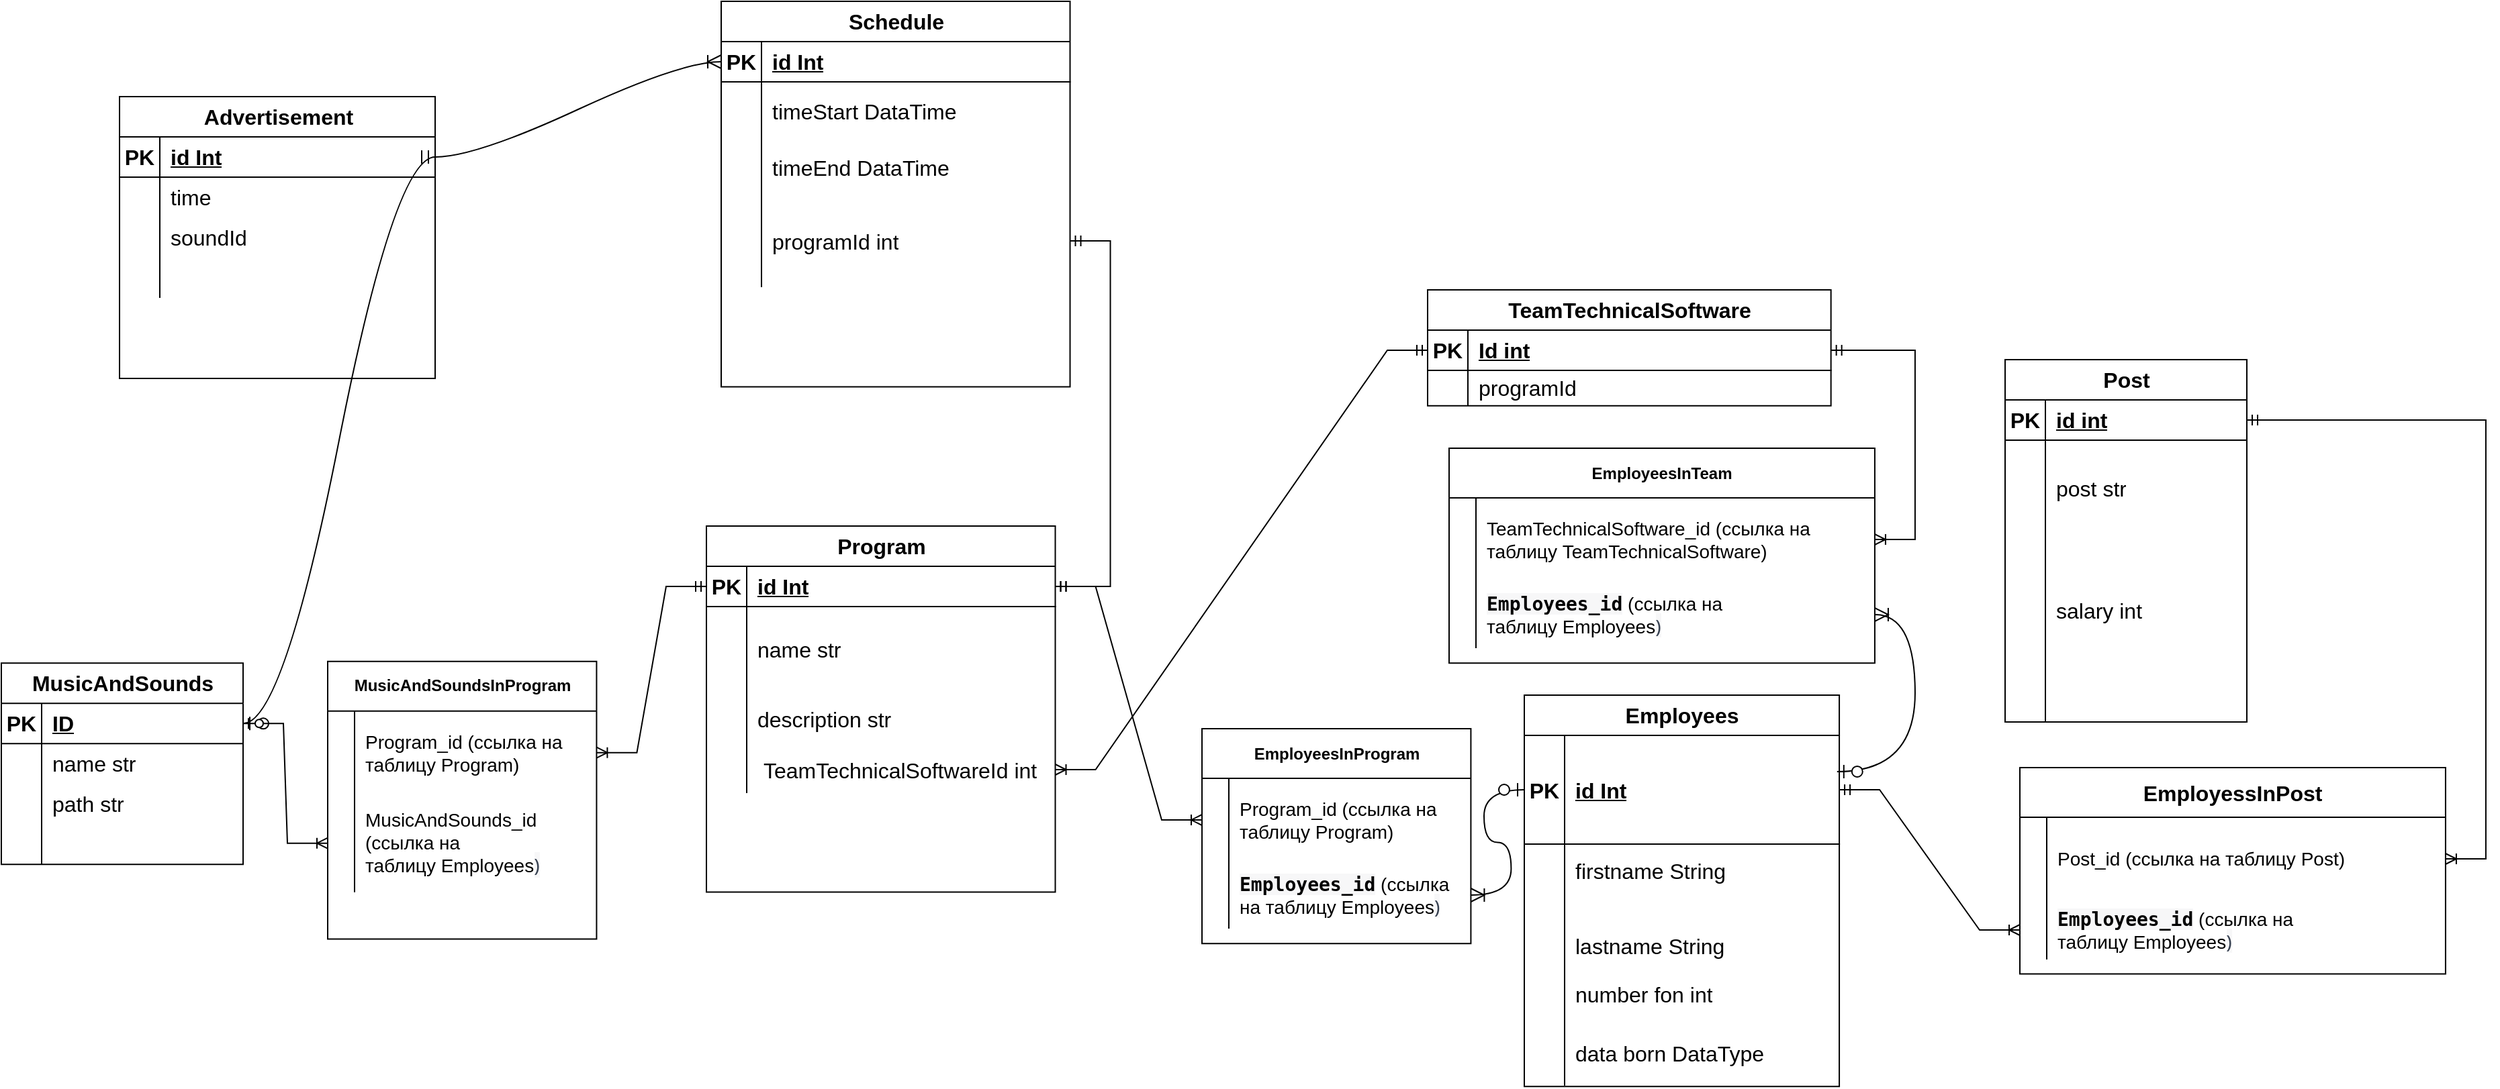<mxfile version="22.0.5" type="device">
  <diagram name="Страница — 1" id="Y6GEWcHp9kSYobXCl7wp">
    <mxGraphModel dx="3978" dy="1558" grid="0" gridSize="10" guides="1" tooltips="1" connect="1" arrows="1" fold="1" page="0" pageScale="1" pageWidth="827" pageHeight="1169" math="0" shadow="0">
      <root>
        <mxCell id="0" />
        <mxCell id="1" parent="0" />
        <mxCell id="WTXbPh3IcF4Nutv3do0K-14" value="Post" style="shape=table;startSize=30;container=1;collapsible=1;childLayout=tableLayout;fixedRows=1;rowLines=0;fontStyle=1;align=center;resizeLast=1;html=1;fontSize=16;" parent="1" vertex="1">
          <mxGeometry x="83" y="199" width="180" height="270" as="geometry" />
        </mxCell>
        <mxCell id="WTXbPh3IcF4Nutv3do0K-15" value="" style="shape=tableRow;horizontal=0;startSize=0;swimlaneHead=0;swimlaneBody=0;fillColor=none;collapsible=0;dropTarget=0;points=[[0,0.5],[1,0.5]];portConstraint=eastwest;top=0;left=0;right=0;bottom=1;fontSize=16;" parent="WTXbPh3IcF4Nutv3do0K-14" vertex="1">
          <mxGeometry y="30" width="180" height="30" as="geometry" />
        </mxCell>
        <mxCell id="WTXbPh3IcF4Nutv3do0K-16" value="PK" style="shape=partialRectangle;connectable=0;fillColor=none;top=0;left=0;bottom=0;right=0;fontStyle=1;overflow=hidden;whiteSpace=wrap;html=1;fontSize=16;" parent="WTXbPh3IcF4Nutv3do0K-15" vertex="1">
          <mxGeometry width="30" height="30" as="geometry">
            <mxRectangle width="30" height="30" as="alternateBounds" />
          </mxGeometry>
        </mxCell>
        <mxCell id="WTXbPh3IcF4Nutv3do0K-17" value="id int" style="shape=partialRectangle;connectable=0;fillColor=none;top=0;left=0;bottom=0;right=0;align=left;spacingLeft=6;fontStyle=5;overflow=hidden;whiteSpace=wrap;html=1;fontSize=16;" parent="WTXbPh3IcF4Nutv3do0K-15" vertex="1">
          <mxGeometry x="30" width="150" height="30" as="geometry">
            <mxRectangle width="150" height="30" as="alternateBounds" />
          </mxGeometry>
        </mxCell>
        <mxCell id="WTXbPh3IcF4Nutv3do0K-18" value="" style="shape=tableRow;horizontal=0;startSize=0;swimlaneHead=0;swimlaneBody=0;fillColor=none;collapsible=0;dropTarget=0;points=[[0,0.5],[1,0.5]];portConstraint=eastwest;top=0;left=0;right=0;bottom=0;fontSize=16;" parent="WTXbPh3IcF4Nutv3do0K-14" vertex="1">
          <mxGeometry y="60" width="180" height="71" as="geometry" />
        </mxCell>
        <mxCell id="WTXbPh3IcF4Nutv3do0K-19" value="" style="shape=partialRectangle;connectable=0;fillColor=none;top=0;left=0;bottom=0;right=0;editable=1;overflow=hidden;whiteSpace=wrap;html=1;fontSize=16;" parent="WTXbPh3IcF4Nutv3do0K-18" vertex="1">
          <mxGeometry width="30" height="71" as="geometry">
            <mxRectangle width="30" height="71" as="alternateBounds" />
          </mxGeometry>
        </mxCell>
        <mxCell id="WTXbPh3IcF4Nutv3do0K-20" value="post str" style="shape=partialRectangle;connectable=0;fillColor=none;top=0;left=0;bottom=0;right=0;align=left;spacingLeft=6;overflow=hidden;whiteSpace=wrap;html=1;fontSize=16;" parent="WTXbPh3IcF4Nutv3do0K-18" vertex="1">
          <mxGeometry x="30" width="150" height="71" as="geometry">
            <mxRectangle width="150" height="71" as="alternateBounds" />
          </mxGeometry>
        </mxCell>
        <mxCell id="WTXbPh3IcF4Nutv3do0K-21" value="" style="shape=tableRow;horizontal=0;startSize=0;swimlaneHead=0;swimlaneBody=0;fillColor=none;collapsible=0;dropTarget=0;points=[[0,0.5],[1,0.5]];portConstraint=eastwest;top=0;left=0;right=0;bottom=0;fontSize=16;" parent="WTXbPh3IcF4Nutv3do0K-14" vertex="1">
          <mxGeometry y="131" width="180" height="112" as="geometry" />
        </mxCell>
        <mxCell id="WTXbPh3IcF4Nutv3do0K-22" value="" style="shape=partialRectangle;connectable=0;fillColor=none;top=0;left=0;bottom=0;right=0;editable=1;overflow=hidden;whiteSpace=wrap;html=1;fontSize=16;" parent="WTXbPh3IcF4Nutv3do0K-21" vertex="1">
          <mxGeometry width="30" height="112" as="geometry">
            <mxRectangle width="30" height="112" as="alternateBounds" />
          </mxGeometry>
        </mxCell>
        <mxCell id="WTXbPh3IcF4Nutv3do0K-23" value="salary int" style="shape=partialRectangle;connectable=0;fillColor=none;top=0;left=0;bottom=0;right=0;align=left;spacingLeft=6;overflow=hidden;whiteSpace=wrap;html=1;fontSize=16;" parent="WTXbPh3IcF4Nutv3do0K-21" vertex="1">
          <mxGeometry x="30" width="150" height="112" as="geometry">
            <mxRectangle width="150" height="112" as="alternateBounds" />
          </mxGeometry>
        </mxCell>
        <mxCell id="Z0OJt2sees7Y0_J9cBuP-9" value="" style="shape=tableRow;horizontal=0;startSize=0;swimlaneHead=0;swimlaneBody=0;fillColor=none;collapsible=0;dropTarget=0;points=[[0,0.5],[1,0.5]];portConstraint=eastwest;top=0;left=0;right=0;bottom=0;fontSize=16;" vertex="1" parent="WTXbPh3IcF4Nutv3do0K-14">
          <mxGeometry y="243" width="180" height="27" as="geometry" />
        </mxCell>
        <mxCell id="Z0OJt2sees7Y0_J9cBuP-10" value="" style="shape=partialRectangle;connectable=0;fillColor=none;top=0;left=0;bottom=0;right=0;editable=1;overflow=hidden;whiteSpace=wrap;html=1;fontSize=16;" vertex="1" parent="Z0OJt2sees7Y0_J9cBuP-9">
          <mxGeometry width="30" height="27" as="geometry">
            <mxRectangle width="30" height="27" as="alternateBounds" />
          </mxGeometry>
        </mxCell>
        <mxCell id="Z0OJt2sees7Y0_J9cBuP-11" value="" style="shape=partialRectangle;connectable=0;fillColor=none;top=0;left=0;bottom=0;right=0;align=left;spacingLeft=6;overflow=hidden;whiteSpace=wrap;html=1;fontSize=16;" vertex="1" parent="Z0OJt2sees7Y0_J9cBuP-9">
          <mxGeometry x="30" width="150" height="27" as="geometry">
            <mxRectangle width="150" height="27" as="alternateBounds" />
          </mxGeometry>
        </mxCell>
        <mxCell id="WTXbPh3IcF4Nutv3do0K-31" value="Program" style="shape=table;startSize=30;container=1;collapsible=1;childLayout=tableLayout;fixedRows=1;rowLines=0;fontStyle=1;align=center;resizeLast=1;html=1;fontSize=16;" parent="1" vertex="1">
          <mxGeometry x="-884" y="323" width="259.759" height="272.811" as="geometry" />
        </mxCell>
        <mxCell id="WTXbPh3IcF4Nutv3do0K-32" value="" style="shape=tableRow;horizontal=0;startSize=0;swimlaneHead=0;swimlaneBody=0;fillColor=none;collapsible=0;dropTarget=0;points=[[0,0.5],[1,0.5]];portConstraint=eastwest;top=0;left=0;right=0;bottom=1;fontSize=16;" parent="WTXbPh3IcF4Nutv3do0K-31" vertex="1">
          <mxGeometry y="30" width="259.759" height="30" as="geometry" />
        </mxCell>
        <mxCell id="WTXbPh3IcF4Nutv3do0K-33" value="PK" style="shape=partialRectangle;connectable=0;fillColor=none;top=0;left=0;bottom=0;right=0;fontStyle=1;overflow=hidden;whiteSpace=wrap;html=1;fontSize=16;" parent="WTXbPh3IcF4Nutv3do0K-32" vertex="1">
          <mxGeometry width="30" height="30" as="geometry">
            <mxRectangle width="30" height="30" as="alternateBounds" />
          </mxGeometry>
        </mxCell>
        <mxCell id="WTXbPh3IcF4Nutv3do0K-34" value="id Int" style="shape=partialRectangle;connectable=0;fillColor=none;top=0;left=0;bottom=0;right=0;align=left;spacingLeft=6;fontStyle=5;overflow=hidden;whiteSpace=wrap;html=1;fontSize=16;" parent="WTXbPh3IcF4Nutv3do0K-32" vertex="1">
          <mxGeometry x="30" width="229.759" height="30" as="geometry">
            <mxRectangle width="229.759" height="30" as="alternateBounds" />
          </mxGeometry>
        </mxCell>
        <mxCell id="WTXbPh3IcF4Nutv3do0K-38" value="" style="shape=tableRow;horizontal=0;startSize=0;swimlaneHead=0;swimlaneBody=0;fillColor=none;collapsible=0;dropTarget=0;points=[[0,0.5],[1,0.5]];portConstraint=eastwest;top=0;left=0;right=0;bottom=0;fontSize=16;" parent="WTXbPh3IcF4Nutv3do0K-31" vertex="1">
          <mxGeometry y="60" width="259.759" height="63" as="geometry" />
        </mxCell>
        <mxCell id="WTXbPh3IcF4Nutv3do0K-39" value="" style="shape=partialRectangle;connectable=0;fillColor=none;top=0;left=0;bottom=0;right=0;editable=1;overflow=hidden;whiteSpace=wrap;html=1;fontSize=16;" parent="WTXbPh3IcF4Nutv3do0K-38" vertex="1">
          <mxGeometry width="30" height="63" as="geometry">
            <mxRectangle width="30" height="63" as="alternateBounds" />
          </mxGeometry>
        </mxCell>
        <mxCell id="WTXbPh3IcF4Nutv3do0K-40" value="name str" style="shape=partialRectangle;connectable=0;fillColor=none;top=0;left=0;bottom=0;right=0;align=left;spacingLeft=6;overflow=hidden;whiteSpace=wrap;html=1;fontSize=16;" parent="WTXbPh3IcF4Nutv3do0K-38" vertex="1">
          <mxGeometry x="30" width="229.759" height="63" as="geometry">
            <mxRectangle width="229.759" height="63" as="alternateBounds" />
          </mxGeometry>
        </mxCell>
        <mxCell id="WTXbPh3IcF4Nutv3do0K-126" value="" style="shape=tableRow;horizontal=0;startSize=0;swimlaneHead=0;swimlaneBody=0;fillColor=none;collapsible=0;dropTarget=0;points=[[0,0.5],[1,0.5]];portConstraint=eastwest;top=0;left=0;right=0;bottom=0;fontSize=16;" parent="WTXbPh3IcF4Nutv3do0K-31" vertex="1">
          <mxGeometry y="123" width="259.759" height="41" as="geometry" />
        </mxCell>
        <mxCell id="WTXbPh3IcF4Nutv3do0K-127" value="" style="shape=partialRectangle;connectable=0;fillColor=none;top=0;left=0;bottom=0;right=0;editable=1;overflow=hidden;whiteSpace=wrap;html=1;fontSize=16;" parent="WTXbPh3IcF4Nutv3do0K-126" vertex="1">
          <mxGeometry width="30" height="41" as="geometry">
            <mxRectangle width="30" height="41" as="alternateBounds" />
          </mxGeometry>
        </mxCell>
        <mxCell id="WTXbPh3IcF4Nutv3do0K-128" value="description str" style="shape=partialRectangle;connectable=0;fillColor=none;top=0;left=0;bottom=0;right=0;align=left;spacingLeft=6;overflow=hidden;whiteSpace=wrap;html=1;fontSize=16;" parent="WTXbPh3IcF4Nutv3do0K-126" vertex="1">
          <mxGeometry x="30" width="229.759" height="41" as="geometry">
            <mxRectangle width="229.759" height="41" as="alternateBounds" />
          </mxGeometry>
        </mxCell>
        <mxCell id="WTXbPh3IcF4Nutv3do0K-314" value="" style="shape=tableRow;horizontal=0;startSize=0;swimlaneHead=0;swimlaneBody=0;fillColor=none;collapsible=0;dropTarget=0;points=[[0,0.5],[1,0.5]];portConstraint=eastwest;top=0;left=0;right=0;bottom=0;fontSize=16;" parent="WTXbPh3IcF4Nutv3do0K-31" vertex="1">
          <mxGeometry y="164" width="259.759" height="35" as="geometry" />
        </mxCell>
        <mxCell id="WTXbPh3IcF4Nutv3do0K-315" value="" style="shape=partialRectangle;connectable=0;fillColor=none;top=0;left=0;bottom=0;right=0;editable=1;overflow=hidden;whiteSpace=wrap;html=1;fontSize=16;" parent="WTXbPh3IcF4Nutv3do0K-314" vertex="1">
          <mxGeometry width="30" height="35" as="geometry">
            <mxRectangle width="30" height="35" as="alternateBounds" />
          </mxGeometry>
        </mxCell>
        <mxCell id="WTXbPh3IcF4Nutv3do0K-316" value="&amp;nbsp;TeamTechnicalSoftwareId int" style="shape=partialRectangle;connectable=0;fillColor=none;top=0;left=0;bottom=0;right=0;align=left;spacingLeft=6;overflow=hidden;whiteSpace=wrap;html=1;fontSize=16;" parent="WTXbPh3IcF4Nutv3do0K-314" vertex="1">
          <mxGeometry x="30" width="229.759" height="35" as="geometry">
            <mxRectangle width="229.759" height="35" as="alternateBounds" />
          </mxGeometry>
        </mxCell>
        <mxCell id="WTXbPh3IcF4Nutv3do0K-129" value="Employees" style="shape=table;startSize=30;container=1;collapsible=1;childLayout=tableLayout;fixedRows=1;rowLines=0;fontStyle=1;align=center;resizeLast=1;html=1;fontSize=16;" parent="1" vertex="1">
          <mxGeometry x="-275" y="449" width="234.542" height="291.681" as="geometry" />
        </mxCell>
        <mxCell id="WTXbPh3IcF4Nutv3do0K-130" value="" style="shape=tableRow;horizontal=0;startSize=0;swimlaneHead=0;swimlaneBody=0;fillColor=none;collapsible=0;dropTarget=0;points=[[0,0.5],[1,0.5]];portConstraint=eastwest;top=0;left=0;right=0;bottom=1;fontSize=16;" parent="WTXbPh3IcF4Nutv3do0K-129" vertex="1">
          <mxGeometry y="30" width="234.542" height="81" as="geometry" />
        </mxCell>
        <mxCell id="WTXbPh3IcF4Nutv3do0K-131" value="PK" style="shape=partialRectangle;connectable=0;fillColor=none;top=0;left=0;bottom=0;right=0;fontStyle=1;overflow=hidden;whiteSpace=wrap;html=1;fontSize=16;" parent="WTXbPh3IcF4Nutv3do0K-130" vertex="1">
          <mxGeometry width="30" height="81" as="geometry">
            <mxRectangle width="30" height="81" as="alternateBounds" />
          </mxGeometry>
        </mxCell>
        <mxCell id="WTXbPh3IcF4Nutv3do0K-132" value="id Int" style="shape=partialRectangle;connectable=0;fillColor=none;top=0;left=0;bottom=0;right=0;align=left;spacingLeft=6;fontStyle=5;overflow=hidden;whiteSpace=wrap;html=1;fontSize=16;" parent="WTXbPh3IcF4Nutv3do0K-130" vertex="1">
          <mxGeometry x="30" width="204.542" height="81" as="geometry">
            <mxRectangle width="204.542" height="81" as="alternateBounds" />
          </mxGeometry>
        </mxCell>
        <mxCell id="WTXbPh3IcF4Nutv3do0K-133" value="" style="shape=tableRow;horizontal=0;startSize=0;swimlaneHead=0;swimlaneBody=0;fillColor=none;collapsible=0;dropTarget=0;points=[[0,0.5],[1,0.5]];portConstraint=eastwest;top=0;left=0;right=0;bottom=0;fontSize=16;" parent="WTXbPh3IcF4Nutv3do0K-129" vertex="1">
          <mxGeometry y="111" width="234.542" height="40" as="geometry" />
        </mxCell>
        <mxCell id="WTXbPh3IcF4Nutv3do0K-134" value="" style="shape=partialRectangle;connectable=0;fillColor=none;top=0;left=0;bottom=0;right=0;editable=1;overflow=hidden;whiteSpace=wrap;html=1;fontSize=16;" parent="WTXbPh3IcF4Nutv3do0K-133" vertex="1">
          <mxGeometry width="30" height="40" as="geometry">
            <mxRectangle width="30" height="40" as="alternateBounds" />
          </mxGeometry>
        </mxCell>
        <mxCell id="WTXbPh3IcF4Nutv3do0K-135" value="firstname String" style="shape=partialRectangle;connectable=0;fillColor=none;top=0;left=0;bottom=0;right=0;align=left;spacingLeft=6;overflow=hidden;whiteSpace=wrap;html=1;fontSize=16;" parent="WTXbPh3IcF4Nutv3do0K-133" vertex="1">
          <mxGeometry x="30" width="204.542" height="40" as="geometry">
            <mxRectangle width="204.542" height="40" as="alternateBounds" />
          </mxGeometry>
        </mxCell>
        <mxCell id="WTXbPh3IcF4Nutv3do0K-139" value="" style="shape=tableRow;horizontal=0;startSize=0;swimlaneHead=0;swimlaneBody=0;fillColor=none;collapsible=0;dropTarget=0;points=[[0,0.5],[1,0.5]];portConstraint=eastwest;top=0;left=0;right=0;bottom=0;fontSize=16;" parent="WTXbPh3IcF4Nutv3do0K-129" vertex="1">
          <mxGeometry y="151" width="234.542" height="52" as="geometry" />
        </mxCell>
        <mxCell id="WTXbPh3IcF4Nutv3do0K-140" value="" style="shape=partialRectangle;connectable=0;fillColor=none;top=0;left=0;bottom=0;right=0;editable=1;overflow=hidden;whiteSpace=wrap;html=1;fontSize=16;" parent="WTXbPh3IcF4Nutv3do0K-139" vertex="1">
          <mxGeometry width="30" height="52" as="geometry">
            <mxRectangle width="30" height="52" as="alternateBounds" />
          </mxGeometry>
        </mxCell>
        <mxCell id="WTXbPh3IcF4Nutv3do0K-141" value="&lt;br&gt;&lt;span style=&quot;color: rgb(0, 0, 0); font-family: Helvetica; font-size: 16px; font-style: normal; font-variant-ligatures: normal; font-variant-caps: normal; font-weight: 400; letter-spacing: normal; orphans: 2; text-align: left; text-indent: 0px; text-transform: none; widows: 2; word-spacing: 0px; -webkit-text-stroke-width: 0px; background-color: rgb(255, 255, 255); text-decoration-thickness: initial; text-decoration-style: initial; text-decoration-color: initial; float: none; display: inline !important;&quot;&gt;lastname&amp;nbsp;&lt;/span&gt;String&lt;br&gt;" style="shape=partialRectangle;connectable=0;fillColor=none;top=0;left=0;bottom=0;right=0;align=left;spacingLeft=6;overflow=hidden;whiteSpace=wrap;html=1;fontSize=16;" parent="WTXbPh3IcF4Nutv3do0K-139" vertex="1">
          <mxGeometry x="30" width="204.542" height="52" as="geometry">
            <mxRectangle width="204.542" height="52" as="alternateBounds" />
          </mxGeometry>
        </mxCell>
        <mxCell id="Z0OJt2sees7Y0_J9cBuP-86" value="" style="shape=tableRow;horizontal=0;startSize=0;swimlaneHead=0;swimlaneBody=0;fillColor=none;collapsible=0;dropTarget=0;points=[[0,0.5],[1,0.5]];portConstraint=eastwest;top=0;left=0;right=0;bottom=0;fontSize=16;" vertex="1" parent="WTXbPh3IcF4Nutv3do0K-129">
          <mxGeometry y="203" width="234.542" height="40" as="geometry" />
        </mxCell>
        <mxCell id="Z0OJt2sees7Y0_J9cBuP-87" value="" style="shape=partialRectangle;connectable=0;fillColor=none;top=0;left=0;bottom=0;right=0;editable=1;overflow=hidden;whiteSpace=wrap;html=1;fontSize=16;" vertex="1" parent="Z0OJt2sees7Y0_J9cBuP-86">
          <mxGeometry width="30" height="40" as="geometry">
            <mxRectangle width="30" height="40" as="alternateBounds" />
          </mxGeometry>
        </mxCell>
        <mxCell id="Z0OJt2sees7Y0_J9cBuP-88" value="number fon int" style="shape=partialRectangle;connectable=0;fillColor=none;top=0;left=0;bottom=0;right=0;align=left;spacingLeft=6;overflow=hidden;whiteSpace=wrap;html=1;fontSize=16;" vertex="1" parent="Z0OJt2sees7Y0_J9cBuP-86">
          <mxGeometry x="30" width="204.542" height="40" as="geometry">
            <mxRectangle width="204.542" height="40" as="alternateBounds" />
          </mxGeometry>
        </mxCell>
        <mxCell id="Z0OJt2sees7Y0_J9cBuP-89" value="" style="shape=tableRow;horizontal=0;startSize=0;swimlaneHead=0;swimlaneBody=0;fillColor=none;collapsible=0;dropTarget=0;points=[[0,0.5],[1,0.5]];portConstraint=eastwest;top=0;left=0;right=0;bottom=0;fontSize=16;" vertex="1" parent="WTXbPh3IcF4Nutv3do0K-129">
          <mxGeometry y="243" width="234.542" height="48" as="geometry" />
        </mxCell>
        <mxCell id="Z0OJt2sees7Y0_J9cBuP-90" value="" style="shape=partialRectangle;connectable=0;fillColor=none;top=0;left=0;bottom=0;right=0;editable=1;overflow=hidden;whiteSpace=wrap;html=1;fontSize=16;" vertex="1" parent="Z0OJt2sees7Y0_J9cBuP-89">
          <mxGeometry width="30" height="48" as="geometry">
            <mxRectangle width="30" height="48" as="alternateBounds" />
          </mxGeometry>
        </mxCell>
        <mxCell id="Z0OJt2sees7Y0_J9cBuP-91" value="data born DataType" style="shape=partialRectangle;connectable=0;fillColor=none;top=0;left=0;bottom=0;right=0;align=left;spacingLeft=6;overflow=hidden;whiteSpace=wrap;html=1;fontSize=16;" vertex="1" parent="Z0OJt2sees7Y0_J9cBuP-89">
          <mxGeometry x="30" width="204.542" height="48" as="geometry">
            <mxRectangle width="204.542" height="48" as="alternateBounds" />
          </mxGeometry>
        </mxCell>
        <mxCell id="WTXbPh3IcF4Nutv3do0K-144" value="MusicAndSounds" style="shape=table;startSize=30;container=1;collapsible=1;childLayout=tableLayout;fixedRows=1;rowLines=0;fontStyle=1;align=center;resizeLast=1;html=1;fontSize=16;" parent="1" vertex="1">
          <mxGeometry x="-1409" y="425.15" width="180" height="150" as="geometry" />
        </mxCell>
        <mxCell id="WTXbPh3IcF4Nutv3do0K-145" value="" style="shape=tableRow;horizontal=0;startSize=0;swimlaneHead=0;swimlaneBody=0;fillColor=none;collapsible=0;dropTarget=0;points=[[0,0.5],[1,0.5]];portConstraint=eastwest;top=0;left=0;right=0;bottom=1;fontSize=16;" parent="WTXbPh3IcF4Nutv3do0K-144" vertex="1">
          <mxGeometry y="30" width="180" height="30" as="geometry" />
        </mxCell>
        <mxCell id="WTXbPh3IcF4Nutv3do0K-146" value="PK" style="shape=partialRectangle;connectable=0;fillColor=none;top=0;left=0;bottom=0;right=0;fontStyle=1;overflow=hidden;whiteSpace=wrap;html=1;fontSize=16;" parent="WTXbPh3IcF4Nutv3do0K-145" vertex="1">
          <mxGeometry width="30" height="30" as="geometry">
            <mxRectangle width="30" height="30" as="alternateBounds" />
          </mxGeometry>
        </mxCell>
        <mxCell id="WTXbPh3IcF4Nutv3do0K-147" value="ID" style="shape=partialRectangle;connectable=0;fillColor=none;top=0;left=0;bottom=0;right=0;align=left;spacingLeft=6;fontStyle=5;overflow=hidden;whiteSpace=wrap;html=1;fontSize=16;" parent="WTXbPh3IcF4Nutv3do0K-145" vertex="1">
          <mxGeometry x="30" width="150" height="30" as="geometry">
            <mxRectangle width="150" height="30" as="alternateBounds" />
          </mxGeometry>
        </mxCell>
        <mxCell id="WTXbPh3IcF4Nutv3do0K-148" value="" style="shape=tableRow;horizontal=0;startSize=0;swimlaneHead=0;swimlaneBody=0;fillColor=none;collapsible=0;dropTarget=0;points=[[0,0.5],[1,0.5]];portConstraint=eastwest;top=0;left=0;right=0;bottom=0;fontSize=16;" parent="WTXbPh3IcF4Nutv3do0K-144" vertex="1">
          <mxGeometry y="60" width="180" height="30" as="geometry" />
        </mxCell>
        <mxCell id="WTXbPh3IcF4Nutv3do0K-149" value="" style="shape=partialRectangle;connectable=0;fillColor=none;top=0;left=0;bottom=0;right=0;editable=1;overflow=hidden;whiteSpace=wrap;html=1;fontSize=16;" parent="WTXbPh3IcF4Nutv3do0K-148" vertex="1">
          <mxGeometry width="30" height="30" as="geometry">
            <mxRectangle width="30" height="30" as="alternateBounds" />
          </mxGeometry>
        </mxCell>
        <mxCell id="WTXbPh3IcF4Nutv3do0K-150" value="name str" style="shape=partialRectangle;connectable=0;fillColor=none;top=0;left=0;bottom=0;right=0;align=left;spacingLeft=6;overflow=hidden;whiteSpace=wrap;html=1;fontSize=16;" parent="WTXbPh3IcF4Nutv3do0K-148" vertex="1">
          <mxGeometry x="30" width="150" height="30" as="geometry">
            <mxRectangle width="150" height="30" as="alternateBounds" />
          </mxGeometry>
        </mxCell>
        <mxCell id="WTXbPh3IcF4Nutv3do0K-151" value="" style="shape=tableRow;horizontal=0;startSize=0;swimlaneHead=0;swimlaneBody=0;fillColor=none;collapsible=0;dropTarget=0;points=[[0,0.5],[1,0.5]];portConstraint=eastwest;top=0;left=0;right=0;bottom=0;fontSize=16;" parent="WTXbPh3IcF4Nutv3do0K-144" vertex="1">
          <mxGeometry y="90" width="180" height="30" as="geometry" />
        </mxCell>
        <mxCell id="WTXbPh3IcF4Nutv3do0K-152" value="" style="shape=partialRectangle;connectable=0;fillColor=none;top=0;left=0;bottom=0;right=0;editable=1;overflow=hidden;whiteSpace=wrap;html=1;fontSize=16;" parent="WTXbPh3IcF4Nutv3do0K-151" vertex="1">
          <mxGeometry width="30" height="30" as="geometry">
            <mxRectangle width="30" height="30" as="alternateBounds" />
          </mxGeometry>
        </mxCell>
        <mxCell id="WTXbPh3IcF4Nutv3do0K-153" value="path str" style="shape=partialRectangle;connectable=0;fillColor=none;top=0;left=0;bottom=0;right=0;align=left;spacingLeft=6;overflow=hidden;whiteSpace=wrap;html=1;fontSize=16;" parent="WTXbPh3IcF4Nutv3do0K-151" vertex="1">
          <mxGeometry x="30" width="150" height="30" as="geometry">
            <mxRectangle width="150" height="30" as="alternateBounds" />
          </mxGeometry>
        </mxCell>
        <mxCell id="WTXbPh3IcF4Nutv3do0K-154" value="" style="shape=tableRow;horizontal=0;startSize=0;swimlaneHead=0;swimlaneBody=0;fillColor=none;collapsible=0;dropTarget=0;points=[[0,0.5],[1,0.5]];portConstraint=eastwest;top=0;left=0;right=0;bottom=0;fontSize=16;" parent="WTXbPh3IcF4Nutv3do0K-144" vertex="1">
          <mxGeometry y="120" width="180" height="30" as="geometry" />
        </mxCell>
        <mxCell id="WTXbPh3IcF4Nutv3do0K-155" value="" style="shape=partialRectangle;connectable=0;fillColor=none;top=0;left=0;bottom=0;right=0;editable=1;overflow=hidden;whiteSpace=wrap;html=1;fontSize=16;" parent="WTXbPh3IcF4Nutv3do0K-154" vertex="1">
          <mxGeometry width="30" height="30" as="geometry">
            <mxRectangle width="30" height="30" as="alternateBounds" />
          </mxGeometry>
        </mxCell>
        <mxCell id="WTXbPh3IcF4Nutv3do0K-156" value="" style="shape=partialRectangle;connectable=0;fillColor=none;top=0;left=0;bottom=0;right=0;align=left;spacingLeft=6;overflow=hidden;whiteSpace=wrap;html=1;fontSize=16;" parent="WTXbPh3IcF4Nutv3do0K-154" vertex="1">
          <mxGeometry x="30" width="150" height="30" as="geometry">
            <mxRectangle width="150" height="30" as="alternateBounds" />
          </mxGeometry>
        </mxCell>
        <mxCell id="WTXbPh3IcF4Nutv3do0K-202" value="Schedule" style="shape=table;startSize=30;container=1;collapsible=1;childLayout=tableLayout;fixedRows=1;rowLines=0;fontStyle=1;align=center;resizeLast=1;html=1;fontSize=16;" parent="1" vertex="1">
          <mxGeometry x="-873" y="-68" width="259.759" height="287.278" as="geometry" />
        </mxCell>
        <mxCell id="WTXbPh3IcF4Nutv3do0K-203" value="" style="shape=tableRow;horizontal=0;startSize=0;swimlaneHead=0;swimlaneBody=0;fillColor=none;collapsible=0;dropTarget=0;points=[[0,0.5],[1,0.5]];portConstraint=eastwest;top=0;left=0;right=0;bottom=1;fontSize=16;" parent="WTXbPh3IcF4Nutv3do0K-202" vertex="1">
          <mxGeometry y="30" width="259.759" height="30" as="geometry" />
        </mxCell>
        <mxCell id="WTXbPh3IcF4Nutv3do0K-204" value="PK" style="shape=partialRectangle;connectable=0;fillColor=none;top=0;left=0;bottom=0;right=0;fontStyle=1;overflow=hidden;whiteSpace=wrap;html=1;fontSize=16;" parent="WTXbPh3IcF4Nutv3do0K-203" vertex="1">
          <mxGeometry width="30" height="30" as="geometry">
            <mxRectangle width="30" height="30" as="alternateBounds" />
          </mxGeometry>
        </mxCell>
        <mxCell id="WTXbPh3IcF4Nutv3do0K-205" value="id Int" style="shape=partialRectangle;connectable=0;fillColor=none;top=0;left=0;bottom=0;right=0;align=left;spacingLeft=6;fontStyle=5;overflow=hidden;whiteSpace=wrap;html=1;fontSize=16;" parent="WTXbPh3IcF4Nutv3do0K-203" vertex="1">
          <mxGeometry x="30" width="229.759" height="30" as="geometry">
            <mxRectangle width="229.759" height="30" as="alternateBounds" />
          </mxGeometry>
        </mxCell>
        <mxCell id="WTXbPh3IcF4Nutv3do0K-206" value="" style="shape=tableRow;horizontal=0;startSize=0;swimlaneHead=0;swimlaneBody=0;fillColor=none;collapsible=0;dropTarget=0;points=[[0,0.5],[1,0.5]];portConstraint=eastwest;top=0;left=0;right=0;bottom=0;fontSize=16;" parent="WTXbPh3IcF4Nutv3do0K-202" vertex="1">
          <mxGeometry y="60" width="259.759" height="44" as="geometry" />
        </mxCell>
        <mxCell id="WTXbPh3IcF4Nutv3do0K-207" value="" style="shape=partialRectangle;connectable=0;fillColor=none;top=0;left=0;bottom=0;right=0;editable=1;overflow=hidden;whiteSpace=wrap;html=1;fontSize=16;" parent="WTXbPh3IcF4Nutv3do0K-206" vertex="1">
          <mxGeometry width="30" height="44" as="geometry">
            <mxRectangle width="30" height="44" as="alternateBounds" />
          </mxGeometry>
        </mxCell>
        <mxCell id="WTXbPh3IcF4Nutv3do0K-208" value="timeStart DataTime" style="shape=partialRectangle;connectable=0;fillColor=none;top=0;left=0;bottom=0;right=0;align=left;spacingLeft=6;overflow=hidden;whiteSpace=wrap;html=1;fontSize=16;" parent="WTXbPh3IcF4Nutv3do0K-206" vertex="1">
          <mxGeometry x="30" width="229.759" height="44" as="geometry">
            <mxRectangle width="229.759" height="44" as="alternateBounds" />
          </mxGeometry>
        </mxCell>
        <mxCell id="WTXbPh3IcF4Nutv3do0K-218" value="" style="shape=tableRow;horizontal=0;startSize=0;swimlaneHead=0;swimlaneBody=0;fillColor=none;collapsible=0;dropTarget=0;points=[[0,0.5],[1,0.5]];portConstraint=eastwest;top=0;left=0;right=0;bottom=0;fontSize=16;" parent="WTXbPh3IcF4Nutv3do0K-202" vertex="1">
          <mxGeometry y="104" width="259.759" height="40" as="geometry" />
        </mxCell>
        <mxCell id="WTXbPh3IcF4Nutv3do0K-219" value="" style="shape=partialRectangle;connectable=0;fillColor=none;top=0;left=0;bottom=0;right=0;editable=1;overflow=hidden;whiteSpace=wrap;html=1;fontSize=16;" parent="WTXbPh3IcF4Nutv3do0K-218" vertex="1">
          <mxGeometry width="30" height="40" as="geometry">
            <mxRectangle width="30" height="40" as="alternateBounds" />
          </mxGeometry>
        </mxCell>
        <mxCell id="WTXbPh3IcF4Nutv3do0K-220" value="timeEnd DataTime" style="shape=partialRectangle;connectable=0;fillColor=none;top=0;left=0;bottom=0;right=0;align=left;spacingLeft=6;overflow=hidden;whiteSpace=wrap;html=1;fontSize=16;" parent="WTXbPh3IcF4Nutv3do0K-218" vertex="1">
          <mxGeometry x="30" width="229.759" height="40" as="geometry">
            <mxRectangle width="229.759" height="40" as="alternateBounds" />
          </mxGeometry>
        </mxCell>
        <mxCell id="WTXbPh3IcF4Nutv3do0K-227" value="" style="shape=tableRow;horizontal=0;startSize=0;swimlaneHead=0;swimlaneBody=0;fillColor=none;collapsible=0;dropTarget=0;points=[[0,0.5],[1,0.5]];portConstraint=eastwest;top=0;left=0;right=0;bottom=0;fontSize=16;" parent="WTXbPh3IcF4Nutv3do0K-202" vertex="1">
          <mxGeometry y="144" width="259.759" height="69" as="geometry" />
        </mxCell>
        <mxCell id="WTXbPh3IcF4Nutv3do0K-228" value="" style="shape=partialRectangle;connectable=0;fillColor=none;top=0;left=0;bottom=0;right=0;editable=1;overflow=hidden;whiteSpace=wrap;html=1;fontSize=16;" parent="WTXbPh3IcF4Nutv3do0K-227" vertex="1">
          <mxGeometry width="30" height="69" as="geometry">
            <mxRectangle width="30" height="69" as="alternateBounds" />
          </mxGeometry>
        </mxCell>
        <mxCell id="WTXbPh3IcF4Nutv3do0K-229" value="programId int" style="shape=partialRectangle;connectable=0;fillColor=none;top=0;left=0;bottom=0;right=0;align=left;spacingLeft=6;overflow=hidden;whiteSpace=wrap;html=1;fontSize=16;" parent="WTXbPh3IcF4Nutv3do0K-227" vertex="1">
          <mxGeometry x="30" width="229.759" height="69" as="geometry">
            <mxRectangle width="229.759" height="69" as="alternateBounds" />
          </mxGeometry>
        </mxCell>
        <mxCell id="WTXbPh3IcF4Nutv3do0K-232" value="Advertisement" style="shape=table;startSize=30;container=1;collapsible=1;childLayout=tableLayout;fixedRows=1;rowLines=0;fontStyle=1;align=center;resizeLast=1;html=1;fontSize=16;" parent="1" vertex="1">
          <mxGeometry x="-1321" y="3.0" width="235" height="210" as="geometry" />
        </mxCell>
        <mxCell id="WTXbPh3IcF4Nutv3do0K-233" value="" style="shape=tableRow;horizontal=0;startSize=0;swimlaneHead=0;swimlaneBody=0;fillColor=none;collapsible=0;dropTarget=0;points=[[0,0.5],[1,0.5]];portConstraint=eastwest;top=0;left=0;right=0;bottom=1;fontSize=16;" parent="WTXbPh3IcF4Nutv3do0K-232" vertex="1">
          <mxGeometry y="30" width="235" height="30" as="geometry" />
        </mxCell>
        <mxCell id="WTXbPh3IcF4Nutv3do0K-234" value="PK" style="shape=partialRectangle;connectable=0;fillColor=none;top=0;left=0;bottom=0;right=0;fontStyle=1;overflow=hidden;whiteSpace=wrap;html=1;fontSize=16;" parent="WTXbPh3IcF4Nutv3do0K-233" vertex="1">
          <mxGeometry width="30" height="30" as="geometry">
            <mxRectangle width="30" height="30" as="alternateBounds" />
          </mxGeometry>
        </mxCell>
        <mxCell id="WTXbPh3IcF4Nutv3do0K-235" value="id Int" style="shape=partialRectangle;connectable=0;fillColor=none;top=0;left=0;bottom=0;right=0;align=left;spacingLeft=6;fontStyle=5;overflow=hidden;whiteSpace=wrap;html=1;fontSize=16;" parent="WTXbPh3IcF4Nutv3do0K-233" vertex="1">
          <mxGeometry x="30" width="205" height="30" as="geometry">
            <mxRectangle width="205" height="30" as="alternateBounds" />
          </mxGeometry>
        </mxCell>
        <mxCell id="WTXbPh3IcF4Nutv3do0K-236" value="" style="shape=tableRow;horizontal=0;startSize=0;swimlaneHead=0;swimlaneBody=0;fillColor=none;collapsible=0;dropTarget=0;points=[[0,0.5],[1,0.5]];portConstraint=eastwest;top=0;left=0;right=0;bottom=0;fontSize=16;" parent="WTXbPh3IcF4Nutv3do0K-232" vertex="1">
          <mxGeometry y="60" width="235" height="30" as="geometry" />
        </mxCell>
        <mxCell id="WTXbPh3IcF4Nutv3do0K-237" value="" style="shape=partialRectangle;connectable=0;fillColor=none;top=0;left=0;bottom=0;right=0;editable=1;overflow=hidden;whiteSpace=wrap;html=1;fontSize=16;" parent="WTXbPh3IcF4Nutv3do0K-236" vertex="1">
          <mxGeometry width="30" height="30" as="geometry">
            <mxRectangle width="30" height="30" as="alternateBounds" />
          </mxGeometry>
        </mxCell>
        <mxCell id="WTXbPh3IcF4Nutv3do0K-238" value="time" style="shape=partialRectangle;connectable=0;fillColor=none;top=0;left=0;bottom=0;right=0;align=left;spacingLeft=6;overflow=hidden;whiteSpace=wrap;html=1;fontSize=16;" parent="WTXbPh3IcF4Nutv3do0K-236" vertex="1">
          <mxGeometry x="30" width="205" height="30" as="geometry">
            <mxRectangle width="205" height="30" as="alternateBounds" />
          </mxGeometry>
        </mxCell>
        <mxCell id="WTXbPh3IcF4Nutv3do0K-239" value="" style="shape=tableRow;horizontal=0;startSize=0;swimlaneHead=0;swimlaneBody=0;fillColor=none;collapsible=0;dropTarget=0;points=[[0,0.5],[1,0.5]];portConstraint=eastwest;top=0;left=0;right=0;bottom=0;fontSize=16;" parent="WTXbPh3IcF4Nutv3do0K-232" vertex="1">
          <mxGeometry y="90" width="235" height="30" as="geometry" />
        </mxCell>
        <mxCell id="WTXbPh3IcF4Nutv3do0K-240" value="" style="shape=partialRectangle;connectable=0;fillColor=none;top=0;left=0;bottom=0;right=0;editable=1;overflow=hidden;whiteSpace=wrap;html=1;fontSize=16;" parent="WTXbPh3IcF4Nutv3do0K-239" vertex="1">
          <mxGeometry width="30" height="30" as="geometry">
            <mxRectangle width="30" height="30" as="alternateBounds" />
          </mxGeometry>
        </mxCell>
        <mxCell id="WTXbPh3IcF4Nutv3do0K-241" value="soundId" style="shape=partialRectangle;connectable=0;fillColor=none;top=0;left=0;bottom=0;right=0;align=left;spacingLeft=6;overflow=hidden;whiteSpace=wrap;html=1;fontSize=16;" parent="WTXbPh3IcF4Nutv3do0K-239" vertex="1">
          <mxGeometry x="30" width="205" height="30" as="geometry">
            <mxRectangle width="205" height="30" as="alternateBounds" />
          </mxGeometry>
        </mxCell>
        <mxCell id="WTXbPh3IcF4Nutv3do0K-242" value="" style="shape=tableRow;horizontal=0;startSize=0;swimlaneHead=0;swimlaneBody=0;fillColor=none;collapsible=0;dropTarget=0;points=[[0,0.5],[1,0.5]];portConstraint=eastwest;top=0;left=0;right=0;bottom=0;fontSize=16;" parent="WTXbPh3IcF4Nutv3do0K-232" vertex="1">
          <mxGeometry y="120" width="235" height="30" as="geometry" />
        </mxCell>
        <mxCell id="WTXbPh3IcF4Nutv3do0K-243" value="" style="shape=partialRectangle;connectable=0;fillColor=none;top=0;left=0;bottom=0;right=0;editable=1;overflow=hidden;whiteSpace=wrap;html=1;fontSize=16;" parent="WTXbPh3IcF4Nutv3do0K-242" vertex="1">
          <mxGeometry width="30" height="30" as="geometry">
            <mxRectangle width="30" height="30" as="alternateBounds" />
          </mxGeometry>
        </mxCell>
        <mxCell id="WTXbPh3IcF4Nutv3do0K-244" value="" style="shape=partialRectangle;connectable=0;fillColor=none;top=0;left=0;bottom=0;right=0;align=left;spacingLeft=6;overflow=hidden;whiteSpace=wrap;html=1;fontSize=16;" parent="WTXbPh3IcF4Nutv3do0K-242" vertex="1">
          <mxGeometry x="30" width="205" height="30" as="geometry">
            <mxRectangle width="205" height="30" as="alternateBounds" />
          </mxGeometry>
        </mxCell>
        <mxCell id="WTXbPh3IcF4Nutv3do0K-247" value="" style="edgeStyle=entityRelationEdgeStyle;fontSize=12;html=1;endArrow=ERzeroToOne;startArrow=ERmandOne;rounded=0;startSize=8;endSize=8;curved=1;exitX=1;exitY=0.5;exitDx=0;exitDy=0;entryX=1;entryY=0.5;entryDx=0;entryDy=0;" parent="1" source="WTXbPh3IcF4Nutv3do0K-233" target="WTXbPh3IcF4Nutv3do0K-145" edge="1">
          <mxGeometry width="100" height="100" relative="1" as="geometry">
            <mxPoint x="-1129" y="-45" as="sourcePoint" />
            <mxPoint x="-1078" y="188" as="targetPoint" />
          </mxGeometry>
        </mxCell>
        <mxCell id="WTXbPh3IcF4Nutv3do0K-261" value="" style="edgeStyle=entityRelationEdgeStyle;fontSize=12;html=1;endArrow=ERoneToMany;rounded=0;startSize=8;endSize=8;curved=1;exitX=1;exitY=0.5;exitDx=0;exitDy=0;entryX=0;entryY=0.5;entryDx=0;entryDy=0;" parent="1" source="WTXbPh3IcF4Nutv3do0K-233" target="WTXbPh3IcF4Nutv3do0K-203" edge="1">
          <mxGeometry width="100" height="100" relative="1" as="geometry">
            <mxPoint x="-1062" y="133" as="sourcePoint" />
            <mxPoint x="-962" y="33" as="targetPoint" />
          </mxGeometry>
        </mxCell>
        <mxCell id="WTXbPh3IcF4Nutv3do0K-267" value="TeamTechnicalSoftware" style="shape=table;startSize=30;container=1;collapsible=1;childLayout=tableLayout;fixedRows=1;rowLines=0;fontStyle=1;align=center;resizeLast=1;html=1;fontSize=16;" parent="1" vertex="1">
          <mxGeometry x="-347.0" y="147" width="300.33" height="86.328" as="geometry" />
        </mxCell>
        <mxCell id="WTXbPh3IcF4Nutv3do0K-268" value="" style="shape=tableRow;horizontal=0;startSize=0;swimlaneHead=0;swimlaneBody=0;fillColor=none;collapsible=0;dropTarget=0;points=[[0,0.5],[1,0.5]];portConstraint=eastwest;top=0;left=0;right=0;bottom=1;fontSize=16;" parent="WTXbPh3IcF4Nutv3do0K-267" vertex="1">
          <mxGeometry y="30" width="300.33" height="30" as="geometry" />
        </mxCell>
        <mxCell id="WTXbPh3IcF4Nutv3do0K-269" value="PK" style="shape=partialRectangle;connectable=0;fillColor=none;top=0;left=0;bottom=0;right=0;fontStyle=1;overflow=hidden;whiteSpace=wrap;html=1;fontSize=16;" parent="WTXbPh3IcF4Nutv3do0K-268" vertex="1">
          <mxGeometry width="30" height="30" as="geometry">
            <mxRectangle width="30" height="30" as="alternateBounds" />
          </mxGeometry>
        </mxCell>
        <mxCell id="WTXbPh3IcF4Nutv3do0K-270" value="Id int" style="shape=partialRectangle;connectable=0;fillColor=none;top=0;left=0;bottom=0;right=0;align=left;spacingLeft=6;fontStyle=5;overflow=hidden;whiteSpace=wrap;html=1;fontSize=16;" parent="WTXbPh3IcF4Nutv3do0K-268" vertex="1">
          <mxGeometry x="30" width="270.33" height="30" as="geometry">
            <mxRectangle width="270.33" height="30" as="alternateBounds" />
          </mxGeometry>
        </mxCell>
        <mxCell id="WTXbPh3IcF4Nutv3do0K-271" value="" style="shape=tableRow;horizontal=0;startSize=0;swimlaneHead=0;swimlaneBody=0;fillColor=none;collapsible=0;dropTarget=0;points=[[0,0.5],[1,0.5]];portConstraint=eastwest;top=0;left=0;right=0;bottom=0;fontSize=16;" parent="WTXbPh3IcF4Nutv3do0K-267" vertex="1">
          <mxGeometry y="60" width="300.33" height="26" as="geometry" />
        </mxCell>
        <mxCell id="WTXbPh3IcF4Nutv3do0K-272" value="" style="shape=partialRectangle;connectable=0;fillColor=none;top=0;left=0;bottom=0;right=0;editable=1;overflow=hidden;whiteSpace=wrap;html=1;fontSize=16;" parent="WTXbPh3IcF4Nutv3do0K-271" vertex="1">
          <mxGeometry width="30" height="26" as="geometry">
            <mxRectangle width="30" height="26" as="alternateBounds" />
          </mxGeometry>
        </mxCell>
        <mxCell id="WTXbPh3IcF4Nutv3do0K-273" value="programId" style="shape=partialRectangle;connectable=0;fillColor=none;top=0;left=0;bottom=0;right=0;align=left;spacingLeft=6;overflow=hidden;whiteSpace=wrap;html=1;fontSize=16;" parent="WTXbPh3IcF4Nutv3do0K-271" vertex="1">
          <mxGeometry x="30" width="270.33" height="26" as="geometry">
            <mxRectangle width="270.33" height="26" as="alternateBounds" />
          </mxGeometry>
        </mxCell>
        <mxCell id="WTXbPh3IcF4Nutv3do0K-300" value="" style="edgeStyle=entityRelationEdgeStyle;fontSize=12;html=1;endArrow=ERoneToMany;startArrow=ERzeroToOne;rounded=0;startSize=8;endSize=8;curved=1;" parent="1" source="WTXbPh3IcF4Nutv3do0K-130" target="Z0OJt2sees7Y0_J9cBuP-66" edge="1">
          <mxGeometry width="100" height="100" relative="1" as="geometry">
            <mxPoint x="-330.76" y="763.0" as="sourcePoint" />
            <mxPoint x="-873.001" y="613" as="targetPoint" />
          </mxGeometry>
        </mxCell>
        <mxCell id="Z0OJt2sees7Y0_J9cBuP-13" value="" style="edgeStyle=entityRelationEdgeStyle;fontSize=12;html=1;endArrow=ERoneToMany;startArrow=ERmandOne;rounded=0;exitX=0;exitY=0.5;exitDx=0;exitDy=0;" edge="1" parent="1" source="WTXbPh3IcF4Nutv3do0K-268" target="WTXbPh3IcF4Nutv3do0K-314">
          <mxGeometry width="100" height="100" relative="1" as="geometry">
            <mxPoint x="-575" y="335" as="sourcePoint" />
            <mxPoint x="-475" y="235" as="targetPoint" />
          </mxGeometry>
        </mxCell>
        <mxCell id="Z0OJt2sees7Y0_J9cBuP-15" value="" style="edgeStyle=entityRelationEdgeStyle;fontSize=12;html=1;endArrow=ERmandOne;startArrow=ERmandOne;rounded=0;exitX=1;exitY=0.5;exitDx=0;exitDy=0;" edge="1" parent="1" source="WTXbPh3IcF4Nutv3do0K-32" target="WTXbPh3IcF4Nutv3do0K-227">
          <mxGeometry width="100" height="100" relative="1" as="geometry">
            <mxPoint x="-793" y="214" as="sourcePoint" />
            <mxPoint x="-693" y="114" as="targetPoint" />
          </mxGeometry>
        </mxCell>
        <mxCell id="Z0OJt2sees7Y0_J9cBuP-16" value="EmployeesInTeam" style="shape=table;startSize=37;container=1;collapsible=1;childLayout=tableLayout;fixedRows=1;rowLines=0;fontStyle=1;align=center;resizeLast=1;html=1;" vertex="1" parent="1">
          <mxGeometry x="-331" y="265" width="316.97" height="160.15" as="geometry" />
        </mxCell>
        <mxCell id="Z0OJt2sees7Y0_J9cBuP-23" value="" style="shape=tableRow;horizontal=0;startSize=0;swimlaneHead=0;swimlaneBody=0;fillColor=none;collapsible=0;dropTarget=0;points=[[0,0.5],[1,0.5]];portConstraint=eastwest;top=0;left=0;right=0;bottom=0;" vertex="1" parent="Z0OJt2sees7Y0_J9cBuP-16">
          <mxGeometry y="37" width="316.97" height="62" as="geometry" />
        </mxCell>
        <mxCell id="Z0OJt2sees7Y0_J9cBuP-24" value="" style="shape=partialRectangle;connectable=0;fillColor=none;top=0;left=0;bottom=0;right=0;editable=1;overflow=hidden;whiteSpace=wrap;html=1;" vertex="1" parent="Z0OJt2sees7Y0_J9cBuP-23">
          <mxGeometry width="20" height="62" as="geometry">
            <mxRectangle width="20" height="62" as="alternateBounds" />
          </mxGeometry>
        </mxCell>
        <mxCell id="Z0OJt2sees7Y0_J9cBuP-25" value="&lt;font style=&quot;font-size: 14px;&quot;&gt;TeamTechnicalSoftware_id (ссылка на таблицу&amp;nbsp;TeamTechnicalSoftware)&lt;/font&gt;" style="shape=partialRectangle;connectable=0;fillColor=none;top=0;left=0;bottom=0;right=0;align=left;spacingLeft=6;overflow=hidden;whiteSpace=wrap;html=1;" vertex="1" parent="Z0OJt2sees7Y0_J9cBuP-23">
          <mxGeometry x="20" width="296.97" height="62" as="geometry">
            <mxRectangle width="296.97" height="62" as="alternateBounds" />
          </mxGeometry>
        </mxCell>
        <mxCell id="Z0OJt2sees7Y0_J9cBuP-20" value="" style="shape=tableRow;horizontal=0;startSize=0;swimlaneHead=0;swimlaneBody=0;fillColor=none;collapsible=0;dropTarget=0;points=[[0,0.5],[1,0.5]];portConstraint=eastwest;top=0;left=0;right=0;bottom=0;" vertex="1" parent="Z0OJt2sees7Y0_J9cBuP-16">
          <mxGeometry y="99" width="316.97" height="50" as="geometry" />
        </mxCell>
        <mxCell id="Z0OJt2sees7Y0_J9cBuP-21" value="" style="shape=partialRectangle;connectable=0;fillColor=none;top=0;left=0;bottom=0;right=0;editable=1;overflow=hidden;whiteSpace=wrap;html=1;" vertex="1" parent="Z0OJt2sees7Y0_J9cBuP-20">
          <mxGeometry width="20" height="50" as="geometry">
            <mxRectangle width="20" height="50" as="alternateBounds" />
          </mxGeometry>
        </mxCell>
        <mxCell id="Z0OJt2sees7Y0_J9cBuP-22" value="&lt;font style=&quot;font-size: 14px;&quot;&gt;&lt;code style=&quot;border: 0px solid rgb(217, 217, 227); box-sizing: border-box; --tw-border-spacing-x: 0; --tw-border-spacing-y: 0; --tw-translate-x: 0; --tw-translate-y: 0; --tw-rotate: 0; --tw-skew-x: 0; --tw-skew-y: 0; --tw-scale-x: 1; --tw-scale-y: 1; --tw-pan-x: ; --tw-pan-y: ; --tw-pinch-zoom: ; --tw-scroll-snap-strictness: proximity; --tw-gradient-from-position: ; --tw-gradient-via-position: ; --tw-gradient-to-position: ; --tw-ordinal: ; --tw-slashed-zero: ; --tw-numeric-figure: ; --tw-numeric-spacing: ; --tw-numeric-fraction: ; --tw-ring-inset: ; --tw-ring-offset-width: 0px; --tw-ring-offset-color: #fff; --tw-ring-color: rgba(69,89,164,.5); --tw-ring-offset-shadow: 0 0 transparent; --tw-ring-shadow: 0 0 transparent; --tw-shadow: 0 0 transparent; --tw-shadow-colored: 0 0 transparent; --tw-blur: ; --tw-brightness: ; --tw-contrast: ; --tw-grayscale: ; --tw-hue-rotate: ; --tw-invert: ; --tw-saturate: ; --tw-sepia: ; --tw-drop-shadow: ; --tw-backdrop-blur: ; --tw-backdrop-brightness: ; --tw-backdrop-contrast: ; --tw-backdrop-grayscale: ; --tw-backdrop-hue-rotate: ; --tw-backdrop-invert: ; --tw-backdrop-opacity: ; --tw-backdrop-saturate: ; --tw-backdrop-sepia: ; color: var(--tw-prose-code); font-weight: 600; background-color: rgb(247, 247, 248); font-family: &amp;quot;Söhne Mono&amp;quot;, Monaco, &amp;quot;Andale Mono&amp;quot;, &amp;quot;Ubuntu Mono&amp;quot;, monospace !important;&quot;&gt;Employees_id&lt;/code&gt; (ссылка на таблицу&amp;nbsp;Employees&lt;span style=&quot;color: rgb(55, 65, 81); font-family: Söhne, ui-sans-serif, system-ui, -apple-system, &amp;quot;Segoe UI&amp;quot;, Roboto, Ubuntu, Cantarell, &amp;quot;Noto Sans&amp;quot;, sans-serif, &amp;quot;Helvetica Neue&amp;quot;, Arial, &amp;quot;Apple Color Emoji&amp;quot;, &amp;quot;Segoe UI Emoji&amp;quot;, &amp;quot;Segoe UI Symbol&amp;quot;, &amp;quot;Noto Color Emoji&amp;quot;; background-color: rgb(247, 247, 248);&quot;&gt;)&lt;/span&gt;&lt;/font&gt;" style="shape=partialRectangle;connectable=0;fillColor=none;top=0;left=0;bottom=0;right=0;align=left;spacingLeft=6;overflow=hidden;whiteSpace=wrap;html=1;" vertex="1" parent="Z0OJt2sees7Y0_J9cBuP-20">
          <mxGeometry x="20" width="296.97" height="50" as="geometry">
            <mxRectangle width="296.97" height="50" as="alternateBounds" />
          </mxGeometry>
        </mxCell>
        <mxCell id="Z0OJt2sees7Y0_J9cBuP-31" value="" style="edgeStyle=entityRelationEdgeStyle;fontSize=12;html=1;endArrow=ERoneToMany;startArrow=ERmandOne;rounded=0;" edge="1" parent="1" source="WTXbPh3IcF4Nutv3do0K-268" target="Z0OJt2sees7Y0_J9cBuP-23">
          <mxGeometry width="100" height="100" relative="1" as="geometry">
            <mxPoint x="144" y="-119" as="sourcePoint" />
            <mxPoint x="340" y="-171" as="targetPoint" />
          </mxGeometry>
        </mxCell>
        <mxCell id="Z0OJt2sees7Y0_J9cBuP-32" value="&lt;font size=&quot;3&quot;&gt;EmployessInPost&lt;/font&gt;" style="shape=table;startSize=37;container=1;collapsible=1;childLayout=tableLayout;fixedRows=1;rowLines=0;fontStyle=1;align=center;resizeLast=1;html=1;" vertex="1" parent="1">
          <mxGeometry x="94" y="503" width="316.97" height="153.75" as="geometry" />
        </mxCell>
        <mxCell id="Z0OJt2sees7Y0_J9cBuP-33" value="" style="shape=tableRow;horizontal=0;startSize=0;swimlaneHead=0;swimlaneBody=0;fillColor=none;collapsible=0;dropTarget=0;points=[[0,0.5],[1,0.5]];portConstraint=eastwest;top=0;left=0;right=0;bottom=0;" vertex="1" parent="Z0OJt2sees7Y0_J9cBuP-32">
          <mxGeometry y="37" width="316.97" height="62" as="geometry" />
        </mxCell>
        <mxCell id="Z0OJt2sees7Y0_J9cBuP-34" value="" style="shape=partialRectangle;connectable=0;fillColor=none;top=0;left=0;bottom=0;right=0;editable=1;overflow=hidden;whiteSpace=wrap;html=1;" vertex="1" parent="Z0OJt2sees7Y0_J9cBuP-33">
          <mxGeometry width="20" height="62" as="geometry">
            <mxRectangle width="20" height="62" as="alternateBounds" />
          </mxGeometry>
        </mxCell>
        <mxCell id="Z0OJt2sees7Y0_J9cBuP-35" value="&lt;font style=&quot;font-size: 14px;&quot;&gt;Post_id (ссылка на таблицу&amp;nbsp;Post)&lt;/font&gt;" style="shape=partialRectangle;connectable=0;fillColor=none;top=0;left=0;bottom=0;right=0;align=left;spacingLeft=6;overflow=hidden;whiteSpace=wrap;html=1;" vertex="1" parent="Z0OJt2sees7Y0_J9cBuP-33">
          <mxGeometry x="20" width="296.97" height="62" as="geometry">
            <mxRectangle width="296.97" height="62" as="alternateBounds" />
          </mxGeometry>
        </mxCell>
        <mxCell id="Z0OJt2sees7Y0_J9cBuP-36" value="" style="shape=tableRow;horizontal=0;startSize=0;swimlaneHead=0;swimlaneBody=0;fillColor=none;collapsible=0;dropTarget=0;points=[[0,0.5],[1,0.5]];portConstraint=eastwest;top=0;left=0;right=0;bottom=0;" vertex="1" parent="Z0OJt2sees7Y0_J9cBuP-32">
          <mxGeometry y="99" width="316.97" height="44" as="geometry" />
        </mxCell>
        <mxCell id="Z0OJt2sees7Y0_J9cBuP-37" value="" style="shape=partialRectangle;connectable=0;fillColor=none;top=0;left=0;bottom=0;right=0;editable=1;overflow=hidden;whiteSpace=wrap;html=1;" vertex="1" parent="Z0OJt2sees7Y0_J9cBuP-36">
          <mxGeometry width="20" height="44" as="geometry">
            <mxRectangle width="20" height="44" as="alternateBounds" />
          </mxGeometry>
        </mxCell>
        <mxCell id="Z0OJt2sees7Y0_J9cBuP-38" value="&lt;font style=&quot;font-size: 14px;&quot;&gt;&lt;code style=&quot;border: 0px solid rgb(217, 217, 227); box-sizing: border-box; --tw-border-spacing-x: 0; --tw-border-spacing-y: 0; --tw-translate-x: 0; --tw-translate-y: 0; --tw-rotate: 0; --tw-skew-x: 0; --tw-skew-y: 0; --tw-scale-x: 1; --tw-scale-y: 1; --tw-pan-x: ; --tw-pan-y: ; --tw-pinch-zoom: ; --tw-scroll-snap-strictness: proximity; --tw-gradient-from-position: ; --tw-gradient-via-position: ; --tw-gradient-to-position: ; --tw-ordinal: ; --tw-slashed-zero: ; --tw-numeric-figure: ; --tw-numeric-spacing: ; --tw-numeric-fraction: ; --tw-ring-inset: ; --tw-ring-offset-width: 0px; --tw-ring-offset-color: #fff; --tw-ring-color: rgba(69,89,164,.5); --tw-ring-offset-shadow: 0 0 transparent; --tw-ring-shadow: 0 0 transparent; --tw-shadow: 0 0 transparent; --tw-shadow-colored: 0 0 transparent; --tw-blur: ; --tw-brightness: ; --tw-contrast: ; --tw-grayscale: ; --tw-hue-rotate: ; --tw-invert: ; --tw-saturate: ; --tw-sepia: ; --tw-drop-shadow: ; --tw-backdrop-blur: ; --tw-backdrop-brightness: ; --tw-backdrop-contrast: ; --tw-backdrop-grayscale: ; --tw-backdrop-hue-rotate: ; --tw-backdrop-invert: ; --tw-backdrop-opacity: ; --tw-backdrop-saturate: ; --tw-backdrop-sepia: ; color: var(--tw-prose-code); font-weight: 600; background-color: rgb(247, 247, 248); font-family: &amp;quot;Söhne Mono&amp;quot;, Monaco, &amp;quot;Andale Mono&amp;quot;, &amp;quot;Ubuntu Mono&amp;quot;, monospace !important;&quot;&gt;Employees_id&lt;/code&gt; (ссылка на таблицу&amp;nbsp;Employees&lt;span style=&quot;color: rgb(55, 65, 81); font-family: Söhne, ui-sans-serif, system-ui, -apple-system, &amp;quot;Segoe UI&amp;quot;, Roboto, Ubuntu, Cantarell, &amp;quot;Noto Sans&amp;quot;, sans-serif, &amp;quot;Helvetica Neue&amp;quot;, Arial, &amp;quot;Apple Color Emoji&amp;quot;, &amp;quot;Segoe UI Emoji&amp;quot;, &amp;quot;Segoe UI Symbol&amp;quot;, &amp;quot;Noto Color Emoji&amp;quot;; background-color: rgb(247, 247, 248);&quot;&gt;)&lt;/span&gt;&lt;/font&gt;" style="shape=partialRectangle;connectable=0;fillColor=none;top=0;left=0;bottom=0;right=0;align=left;spacingLeft=6;overflow=hidden;whiteSpace=wrap;html=1;" vertex="1" parent="Z0OJt2sees7Y0_J9cBuP-36">
          <mxGeometry x="20" width="296.97" height="44" as="geometry">
            <mxRectangle width="296.97" height="44" as="alternateBounds" />
          </mxGeometry>
        </mxCell>
        <mxCell id="Z0OJt2sees7Y0_J9cBuP-42" value="" style="edgeStyle=entityRelationEdgeStyle;fontSize=12;html=1;endArrow=ERoneToMany;startArrow=ERmandOne;rounded=0;" edge="1" parent="1" source="WTXbPh3IcF4Nutv3do0K-130" target="Z0OJt2sees7Y0_J9cBuP-36">
          <mxGeometry width="100" height="100" relative="1" as="geometry">
            <mxPoint x="76" y="555" as="sourcePoint" />
            <mxPoint x="176" y="455" as="targetPoint" />
          </mxGeometry>
        </mxCell>
        <mxCell id="Z0OJt2sees7Y0_J9cBuP-43" value="" style="edgeStyle=entityRelationEdgeStyle;fontSize=12;html=1;endArrow=ERoneToMany;startArrow=ERmandOne;rounded=0;" edge="1" parent="1" source="WTXbPh3IcF4Nutv3do0K-15" target="Z0OJt2sees7Y0_J9cBuP-33">
          <mxGeometry width="100" height="100" relative="1" as="geometry">
            <mxPoint x="247" y="81.58" as="sourcePoint" />
            <mxPoint x="538.97" y="608.58" as="targetPoint" />
          </mxGeometry>
        </mxCell>
        <mxCell id="Z0OJt2sees7Y0_J9cBuP-46" value="" style="edgeStyle=entityRelationEdgeStyle;fontSize=12;html=1;endArrow=ERoneToMany;startArrow=ERzeroToOne;rounded=0;startSize=8;endSize=8;curved=1;exitX=0.993;exitY=0.333;exitDx=0;exitDy=0;exitPerimeter=0;" edge="1" parent="1" source="WTXbPh3IcF4Nutv3do0K-130" target="Z0OJt2sees7Y0_J9cBuP-20">
          <mxGeometry width="100" height="100" relative="1" as="geometry">
            <mxPoint x="24.332" y="474.5" as="sourcePoint" />
            <mxPoint x="81" y="219" as="targetPoint" />
            <Array as="points">
              <mxPoint x="116.79" y="347" />
              <mxPoint x="145.79" y="347" />
              <mxPoint x="147.79" y="344" />
            </Array>
          </mxGeometry>
        </mxCell>
        <mxCell id="Z0OJt2sees7Y0_J9cBuP-62" value="EmployeesInProgram" style="shape=table;startSize=37;container=1;collapsible=1;childLayout=tableLayout;fixedRows=1;rowLines=0;fontStyle=1;align=center;resizeLast=1;html=1;" vertex="1" parent="1">
          <mxGeometry x="-515" y="474" width="200.211" height="160.15" as="geometry" />
        </mxCell>
        <mxCell id="Z0OJt2sees7Y0_J9cBuP-63" value="" style="shape=tableRow;horizontal=0;startSize=0;swimlaneHead=0;swimlaneBody=0;fillColor=none;collapsible=0;dropTarget=0;points=[[0,0.5],[1,0.5]];portConstraint=eastwest;top=0;left=0;right=0;bottom=0;" vertex="1" parent="Z0OJt2sees7Y0_J9cBuP-62">
          <mxGeometry y="37" width="200.211" height="62" as="geometry" />
        </mxCell>
        <mxCell id="Z0OJt2sees7Y0_J9cBuP-64" value="" style="shape=partialRectangle;connectable=0;fillColor=none;top=0;left=0;bottom=0;right=0;editable=1;overflow=hidden;whiteSpace=wrap;html=1;" vertex="1" parent="Z0OJt2sees7Y0_J9cBuP-63">
          <mxGeometry width="20" height="62" as="geometry">
            <mxRectangle width="20" height="62" as="alternateBounds" />
          </mxGeometry>
        </mxCell>
        <mxCell id="Z0OJt2sees7Y0_J9cBuP-65" value="&lt;font style=&quot;font-size: 14px;&quot;&gt;Program_id (ссылка на таблицу&amp;nbsp;Program)&lt;/font&gt;" style="shape=partialRectangle;connectable=0;fillColor=none;top=0;left=0;bottom=0;right=0;align=left;spacingLeft=6;overflow=hidden;whiteSpace=wrap;html=1;" vertex="1" parent="Z0OJt2sees7Y0_J9cBuP-63">
          <mxGeometry x="20" width="180.211" height="62" as="geometry">
            <mxRectangle width="180.211" height="62" as="alternateBounds" />
          </mxGeometry>
        </mxCell>
        <mxCell id="Z0OJt2sees7Y0_J9cBuP-66" value="" style="shape=tableRow;horizontal=0;startSize=0;swimlaneHead=0;swimlaneBody=0;fillColor=none;collapsible=0;dropTarget=0;points=[[0,0.5],[1,0.5]];portConstraint=eastwest;top=0;left=0;right=0;bottom=0;" vertex="1" parent="Z0OJt2sees7Y0_J9cBuP-62">
          <mxGeometry y="99" width="200.211" height="50" as="geometry" />
        </mxCell>
        <mxCell id="Z0OJt2sees7Y0_J9cBuP-67" value="" style="shape=partialRectangle;connectable=0;fillColor=none;top=0;left=0;bottom=0;right=0;editable=1;overflow=hidden;whiteSpace=wrap;html=1;" vertex="1" parent="Z0OJt2sees7Y0_J9cBuP-66">
          <mxGeometry width="20" height="50" as="geometry">
            <mxRectangle width="20" height="50" as="alternateBounds" />
          </mxGeometry>
        </mxCell>
        <mxCell id="Z0OJt2sees7Y0_J9cBuP-68" value="&lt;font style=&quot;font-size: 14px;&quot;&gt;&lt;code style=&quot;border: 0px solid rgb(217, 217, 227); box-sizing: border-box; --tw-border-spacing-x: 0; --tw-border-spacing-y: 0; --tw-translate-x: 0; --tw-translate-y: 0; --tw-rotate: 0; --tw-skew-x: 0; --tw-skew-y: 0; --tw-scale-x: 1; --tw-scale-y: 1; --tw-pan-x: ; --tw-pan-y: ; --tw-pinch-zoom: ; --tw-scroll-snap-strictness: proximity; --tw-gradient-from-position: ; --tw-gradient-via-position: ; --tw-gradient-to-position: ; --tw-ordinal: ; --tw-slashed-zero: ; --tw-numeric-figure: ; --tw-numeric-spacing: ; --tw-numeric-fraction: ; --tw-ring-inset: ; --tw-ring-offset-width: 0px; --tw-ring-offset-color: #fff; --tw-ring-color: rgba(69,89,164,.5); --tw-ring-offset-shadow: 0 0 transparent; --tw-ring-shadow: 0 0 transparent; --tw-shadow: 0 0 transparent; --tw-shadow-colored: 0 0 transparent; --tw-blur: ; --tw-brightness: ; --tw-contrast: ; --tw-grayscale: ; --tw-hue-rotate: ; --tw-invert: ; --tw-saturate: ; --tw-sepia: ; --tw-drop-shadow: ; --tw-backdrop-blur: ; --tw-backdrop-brightness: ; --tw-backdrop-contrast: ; --tw-backdrop-grayscale: ; --tw-backdrop-hue-rotate: ; --tw-backdrop-invert: ; --tw-backdrop-opacity: ; --tw-backdrop-saturate: ; --tw-backdrop-sepia: ; color: var(--tw-prose-code); font-weight: 600; background-color: rgb(247, 247, 248); font-family: &amp;quot;Söhne Mono&amp;quot;, Monaco, &amp;quot;Andale Mono&amp;quot;, &amp;quot;Ubuntu Mono&amp;quot;, monospace !important;&quot;&gt;Employees_id&lt;/code&gt; (ссылка на таблицу&amp;nbsp;Employees&lt;span style=&quot;color: rgb(55, 65, 81); font-family: Söhne, ui-sans-serif, system-ui, -apple-system, &amp;quot;Segoe UI&amp;quot;, Roboto, Ubuntu, Cantarell, &amp;quot;Noto Sans&amp;quot;, sans-serif, &amp;quot;Helvetica Neue&amp;quot;, Arial, &amp;quot;Apple Color Emoji&amp;quot;, &amp;quot;Segoe UI Emoji&amp;quot;, &amp;quot;Segoe UI Symbol&amp;quot;, &amp;quot;Noto Color Emoji&amp;quot;; background-color: rgb(247, 247, 248);&quot;&gt;)&lt;/span&gt;&lt;/font&gt;" style="shape=partialRectangle;connectable=0;fillColor=none;top=0;left=0;bottom=0;right=0;align=left;spacingLeft=6;overflow=hidden;whiteSpace=wrap;html=1;" vertex="1" parent="Z0OJt2sees7Y0_J9cBuP-66">
          <mxGeometry x="20" width="180.211" height="50" as="geometry">
            <mxRectangle width="180.211" height="50" as="alternateBounds" />
          </mxGeometry>
        </mxCell>
        <mxCell id="Z0OJt2sees7Y0_J9cBuP-69" value="" style="edgeStyle=entityRelationEdgeStyle;fontSize=12;html=1;endArrow=ERoneToMany;startArrow=ERmandOne;rounded=0;" edge="1" parent="1" source="WTXbPh3IcF4Nutv3do0K-32" target="Z0OJt2sees7Y0_J9cBuP-63">
          <mxGeometry width="100" height="100" relative="1" as="geometry">
            <mxPoint x="-558.001" y="332.0" as="sourcePoint" />
            <mxPoint x="-454.76" y="420.56" as="targetPoint" />
          </mxGeometry>
        </mxCell>
        <mxCell id="Z0OJt2sees7Y0_J9cBuP-72" value="MusicAndSoundsInProgram" style="shape=table;startSize=37;container=1;collapsible=1;childLayout=tableLayout;fixedRows=1;rowLines=0;fontStyle=1;align=center;resizeLast=1;html=1;" vertex="1" parent="1">
          <mxGeometry x="-1166" y="423.84" width="200.21" height="206.912" as="geometry" />
        </mxCell>
        <mxCell id="Z0OJt2sees7Y0_J9cBuP-73" value="" style="shape=tableRow;horizontal=0;startSize=0;swimlaneHead=0;swimlaneBody=0;fillColor=none;collapsible=0;dropTarget=0;points=[[0,0.5],[1,0.5]];portConstraint=eastwest;top=0;left=0;right=0;bottom=0;" vertex="1" parent="Z0OJt2sees7Y0_J9cBuP-72">
          <mxGeometry y="37" width="200.21" height="62" as="geometry" />
        </mxCell>
        <mxCell id="Z0OJt2sees7Y0_J9cBuP-74" value="" style="shape=partialRectangle;connectable=0;fillColor=none;top=0;left=0;bottom=0;right=0;editable=1;overflow=hidden;whiteSpace=wrap;html=1;" vertex="1" parent="Z0OJt2sees7Y0_J9cBuP-73">
          <mxGeometry width="20" height="62" as="geometry">
            <mxRectangle width="20" height="62" as="alternateBounds" />
          </mxGeometry>
        </mxCell>
        <mxCell id="Z0OJt2sees7Y0_J9cBuP-75" value="&lt;font style=&quot;font-size: 14px;&quot;&gt;Program_id (ссылка на таблицу&amp;nbsp;Program)&lt;/font&gt;" style="shape=partialRectangle;connectable=0;fillColor=none;top=0;left=0;bottom=0;right=0;align=left;spacingLeft=6;overflow=hidden;whiteSpace=wrap;html=1;" vertex="1" parent="Z0OJt2sees7Y0_J9cBuP-73">
          <mxGeometry x="20" width="180.21" height="62" as="geometry">
            <mxRectangle width="180.21" height="62" as="alternateBounds" />
          </mxGeometry>
        </mxCell>
        <mxCell id="Z0OJt2sees7Y0_J9cBuP-76" value="" style="shape=tableRow;horizontal=0;startSize=0;swimlaneHead=0;swimlaneBody=0;fillColor=none;collapsible=0;dropTarget=0;points=[[0,0.5],[1,0.5]];portConstraint=eastwest;top=0;left=0;right=0;bottom=0;" vertex="1" parent="Z0OJt2sees7Y0_J9cBuP-72">
          <mxGeometry y="99" width="200.21" height="73" as="geometry" />
        </mxCell>
        <mxCell id="Z0OJt2sees7Y0_J9cBuP-77" value="" style="shape=partialRectangle;connectable=0;fillColor=none;top=0;left=0;bottom=0;right=0;editable=1;overflow=hidden;whiteSpace=wrap;html=1;" vertex="1" parent="Z0OJt2sees7Y0_J9cBuP-76">
          <mxGeometry width="20" height="73" as="geometry">
            <mxRectangle width="20" height="73" as="alternateBounds" />
          </mxGeometry>
        </mxCell>
        <mxCell id="Z0OJt2sees7Y0_J9cBuP-78" value="&lt;font style=&quot;font-size: 14px;&quot;&gt;MusicAndSounds_id (ссылка на таблицу&amp;nbsp;Employees&lt;span style=&quot;color: rgb(55, 65, 81); font-family: Söhne, ui-sans-serif, system-ui, -apple-system, &amp;quot;Segoe UI&amp;quot;, Roboto, Ubuntu, Cantarell, &amp;quot;Noto Sans&amp;quot;, sans-serif, &amp;quot;Helvetica Neue&amp;quot;, Arial, &amp;quot;Apple Color Emoji&amp;quot;, &amp;quot;Segoe UI Emoji&amp;quot;, &amp;quot;Segoe UI Symbol&amp;quot;, &amp;quot;Noto Color Emoji&amp;quot;; background-color: rgb(247, 247, 248);&quot;&gt;)&lt;/span&gt;&lt;/font&gt;" style="shape=partialRectangle;connectable=0;fillColor=none;top=0;left=0;bottom=0;right=0;align=left;spacingLeft=6;overflow=hidden;whiteSpace=wrap;html=1;" vertex="1" parent="Z0OJt2sees7Y0_J9cBuP-76">
          <mxGeometry x="20" width="180.21" height="73" as="geometry">
            <mxRectangle width="180.21" height="73" as="alternateBounds" />
          </mxGeometry>
        </mxCell>
        <mxCell id="Z0OJt2sees7Y0_J9cBuP-79" value="" style="edgeStyle=entityRelationEdgeStyle;fontSize=12;html=1;endArrow=ERoneToMany;startArrow=ERzeroToOne;rounded=0;" edge="1" parent="1" source="WTXbPh3IcF4Nutv3do0K-145" target="Z0OJt2sees7Y0_J9cBuP-76">
          <mxGeometry width="100" height="100" relative="1" as="geometry">
            <mxPoint x="-1378.0" y="673.9" as="sourcePoint" />
            <mxPoint x="-1200" y="630.75" as="targetPoint" />
          </mxGeometry>
        </mxCell>
        <mxCell id="Z0OJt2sees7Y0_J9cBuP-80" value="" style="edgeStyle=entityRelationEdgeStyle;fontSize=12;html=1;endArrow=ERoneToMany;startArrow=ERmandOne;rounded=0;exitX=0;exitY=0.5;exitDx=0;exitDy=0;entryX=1;entryY=0.5;entryDx=0;entryDy=0;" edge="1" parent="1" source="WTXbPh3IcF4Nutv3do0K-32" target="Z0OJt2sees7Y0_J9cBuP-73">
          <mxGeometry width="100" height="100" relative="1" as="geometry">
            <mxPoint x="-1001" y="326.95" as="sourcePoint" />
            <mxPoint x="-913.21" y="341.05" as="targetPoint" />
          </mxGeometry>
        </mxCell>
      </root>
    </mxGraphModel>
  </diagram>
</mxfile>
